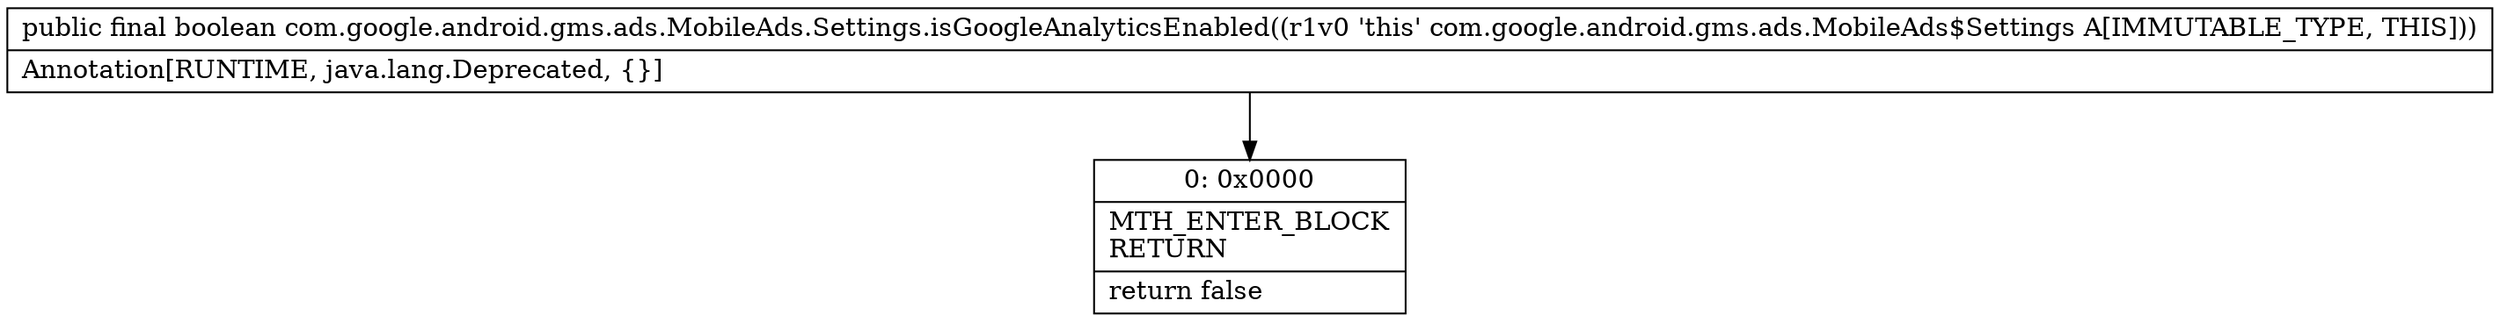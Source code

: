 digraph "CFG forcom.google.android.gms.ads.MobileAds.Settings.isGoogleAnalyticsEnabled()Z" {
Node_0 [shape=record,label="{0\:\ 0x0000|MTH_ENTER_BLOCK\lRETURN\l|return false\l}"];
MethodNode[shape=record,label="{public final boolean com.google.android.gms.ads.MobileAds.Settings.isGoogleAnalyticsEnabled((r1v0 'this' com.google.android.gms.ads.MobileAds$Settings A[IMMUTABLE_TYPE, THIS]))  | Annotation[RUNTIME, java.lang.Deprecated, \{\}]\l}"];
MethodNode -> Node_0;
}

